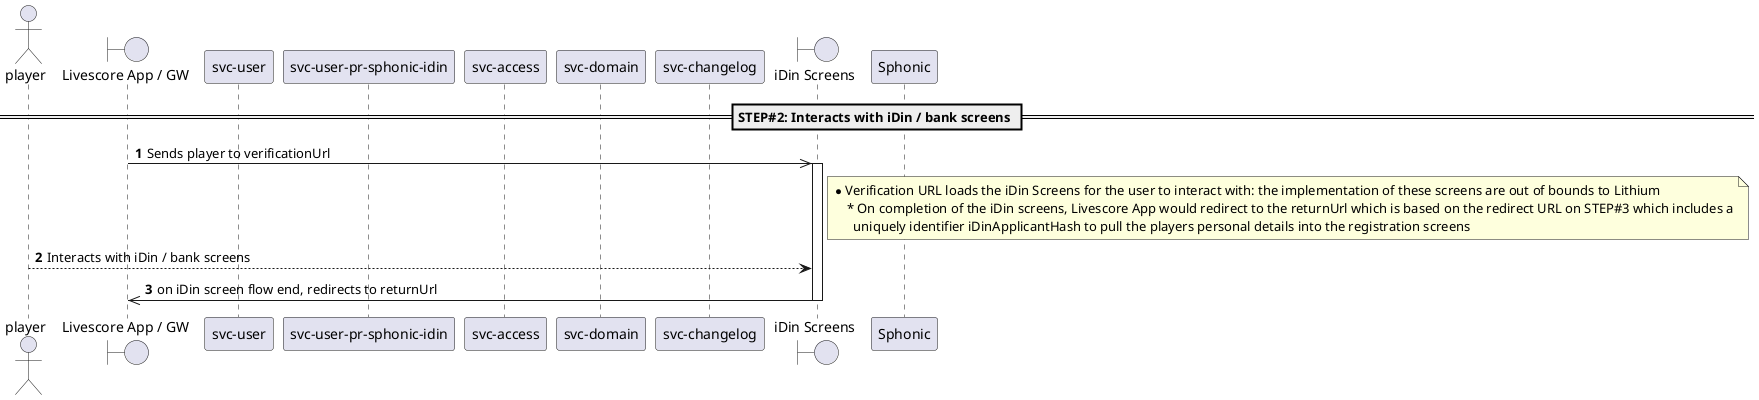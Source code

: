 .iDin Integration via Sphonic Overview
[plantuml]
----
@startuml
'https://plantuml.com/sequence-diagram

actor player
boundary "Livescore App / GW" as lsa
participant "svc-user" as su
participant "svc-user-pr-sphonic-idin" as supsi
participant "svc-access" as sa
participant "svc-domain" as svcdomain
participant "svc-changelog" as svcchangelog
boundary "iDin Screens" as idin
participant Sphonic as sphonic

autonumber

== STEP#2: Interacts with iDin / bank screens ==

lsa->>idin: Sends player to verificationUrl
activate idin
    note right of idin
        * Verification URL loads the iDin Screens for the user to interact with: the implementation of these screens are out of bounds to Lithium
            * On completion of the iDin screens, Livescore App would redirect to the returnUrl which is based on the redirect URL on STEP#3 which includes a
              uniquely identifier iDinApplicantHash to pull the players personal details into the registration screens
    end note
player-->idin: Interacts with iDin / bank screens
idin->>lsa: on iDin screen flow end, redirects to returnUrl
deactivate idin

@enduml
----
